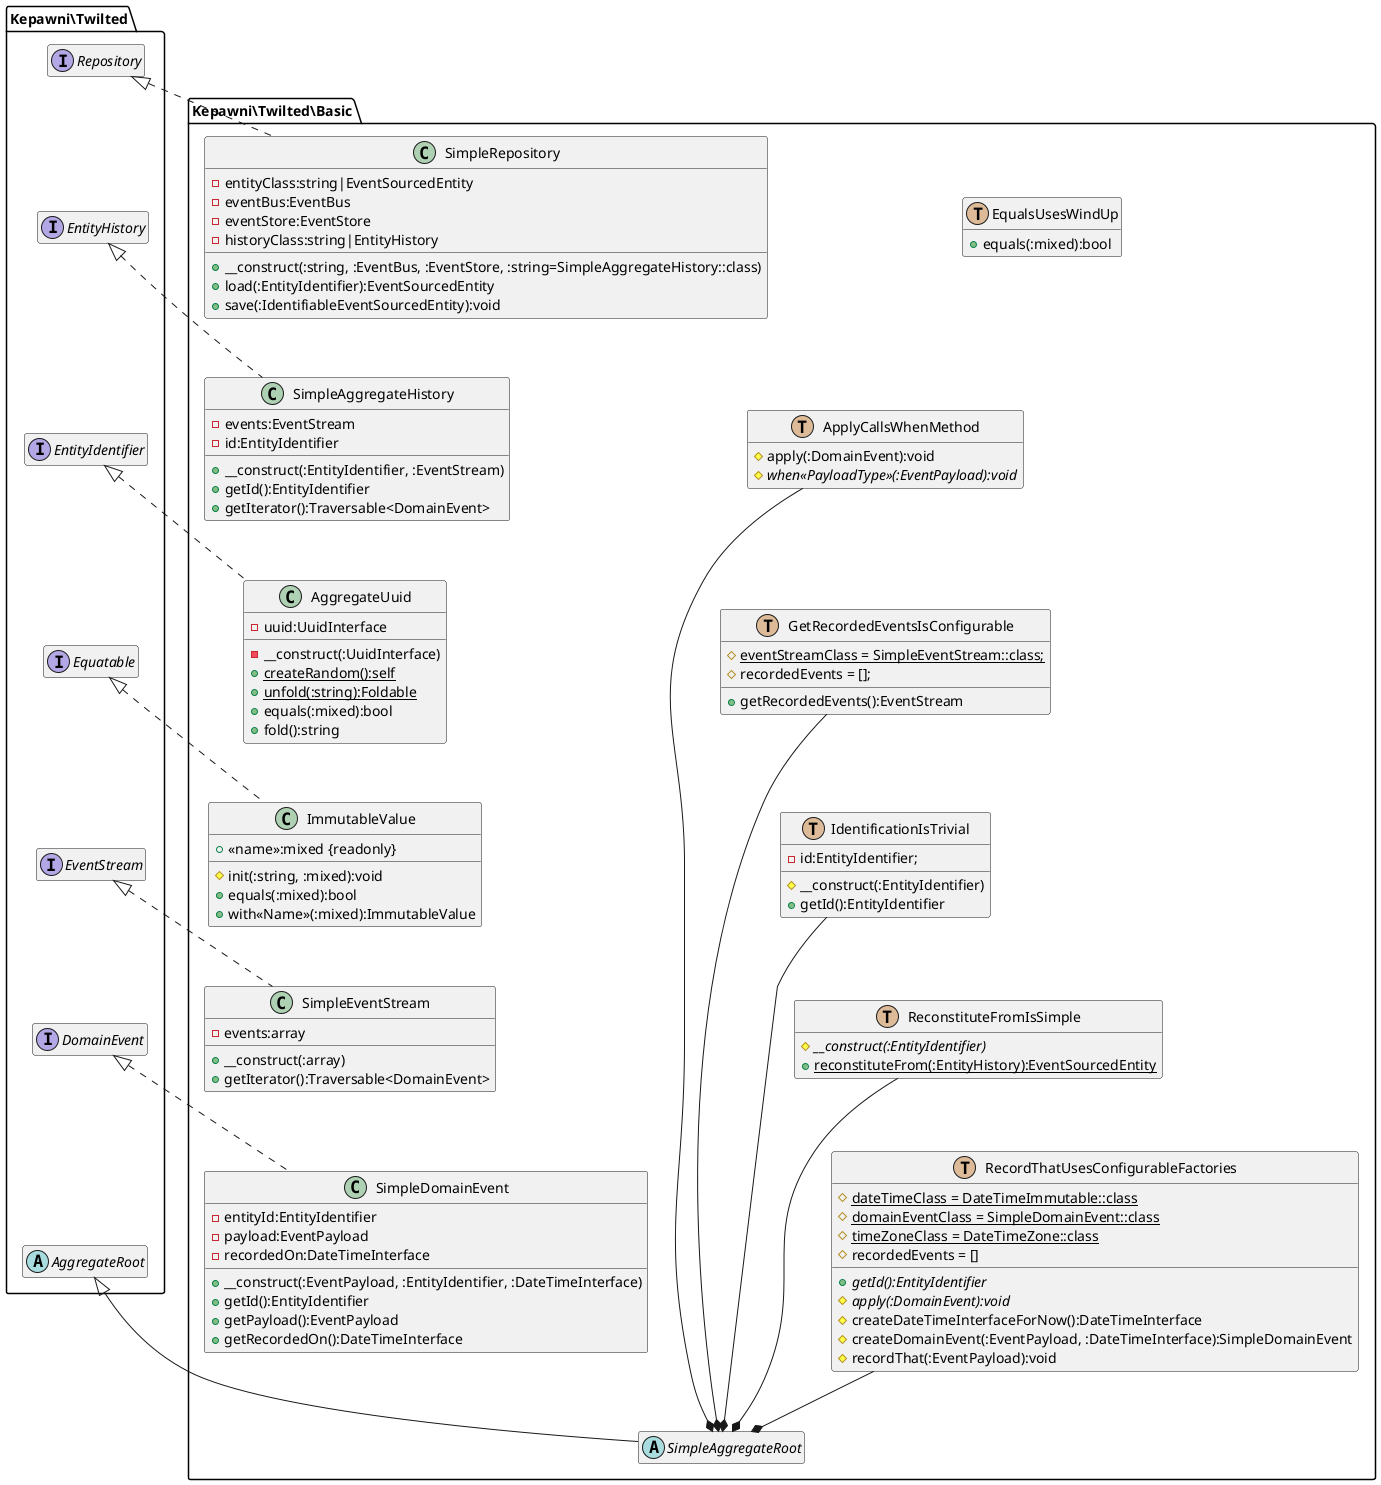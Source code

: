 @startuml
!define trait <<(T, #ddbb99)>>
hide empty members
package Kepawni\Twilted {
    interface DomainEvent
    interface EntityHistory
    interface EntityIdentifier
    interface Equatable
    interface EventStream
    interface Repository
    abstract AggregateRoot
}
package Kepawni\Twilted\Basic {
    class AggregateUuid {
        -uuid:UuidInterface
        -__construct(:UuidInterface)
        {static} +createRandom():self
        {static} +unfold(:string):Foldable
        +equals(:mixed):bool
        +fold():string
    }
    class ImmutableValue {
        +<<name>>:mixed {readonly}
        #init(:string, :mixed):void
        +equals(:mixed):bool
        +with<<Name>>(:mixed):ImmutableValue
    }
    class SimpleAggregateHistory {
        -events:EventStream
        -id:EntityIdentifier
        +__construct(:EntityIdentifier, :EventStream)
        +getId():EntityIdentifier
        +getIterator():Traversable<DomainEvent>
    }
    class SimpleDomainEvent {
        -entityId:EntityIdentifier
        -payload:EventPayload
        -recordedOn:DateTimeInterface
        +__construct(:EventPayload, :EntityIdentifier, :DateTimeInterface)
        +getId():EntityIdentifier
        +getPayload():EventPayload
        +getRecordedOn():DateTimeInterface
    }
    class SimpleEventStream {
        -events:array
        +__construct(:array)
        +getIterator():Traversable<DomainEvent>
    }
    class SimpleRepository
    {
        -entityClass:string|EventSourcedEntity
        -eventBus:EventBus
        -eventStore:EventStore
        -historyClass:string|EntityHistory
        +__construct(:string, :EventBus, :EventStore, :string=SimpleAggregateHistory::class)
        +load(:EntityIdentifier):EventSourcedEntity
        +save(:IdentifiableEventSourcedEntity):void
    }
    class EqualsUsesWindUp trait {
        +equals(:mixed):bool
    }
    class ApplyCallsWhenMethod trait {
        #apply(:DomainEvent):void
        {abstract} #when<<PayloadType>>(:EventPayload):void
    }
    class GetRecordedEventsIsConfigurable trait {
        {static} #eventStreamClass = SimpleEventStream::class;
        #recordedEvents = [];
        +getRecordedEvents():EventStream
    }
    class IdentificationIsTrivial trait {
        -id:EntityIdentifier;
        #__construct(:EntityIdentifier)
        +getId():EntityIdentifier
    }
    class ReconstituteFromIsSimple trait {
        {abstract} #__construct(:EntityIdentifier)
        {static} +reconstituteFrom(:EntityHistory):EventSourcedEntity
    }
    class RecordThatUsesConfigurableFactories trait {
        {static} #dateTimeClass = DateTimeImmutable::class
        {static} #domainEventClass = SimpleDomainEvent::class
        {static} #timeZoneClass = DateTimeZone::class
        #recordedEvents = []
        {abstract} +getId():EntityIdentifier
        {abstract} #apply(:DomainEvent):void
        #createDateTimeInterfaceForNow():DateTimeInterface
        #createDomainEvent(:EventPayload, :DateTimeInterface):SimpleDomainEvent
        #recordThat(:EventPayload):void
    }
    abstract SimpleAggregateRoot

    EntityIdentifier ^.. AggregateUuid
    Equatable ^.. ImmutableValue
    EntityHistory ^.. SimpleAggregateHistory
    EventStream ^.. SimpleEventStream
    DomainEvent ^.. SimpleDomainEvent
    Repository ^.. SimpleRepository
    AggregateRoot ^-- SimpleAggregateRoot
    ApplyCallsWhenMethod --* SimpleAggregateRoot
    GetRecordedEventsIsConfigurable --* SimpleAggregateRoot
    IdentificationIsTrivial --* SimpleAggregateRoot
    ReconstituteFromIsSimple --* SimpleAggregateRoot
    RecordThatUsesConfigurableFactories --* SimpleAggregateRoot

    EqualsUsesWindUp -[hidden]- ApplyCallsWhenMethod
    ApplyCallsWhenMethod -[hidden]- GetRecordedEventsIsConfigurable
    GetRecordedEventsIsConfigurable -[hidden]- IdentificationIsTrivial
    IdentificationIsTrivial -[hidden]- ReconstituteFromIsSimple
    ReconstituteFromIsSimple -[hidden]- RecordThatUsesConfigurableFactories

    Repository -[hidden]- EntityHistory
    EntityHistory -[hidden]- EntityIdentifier
    EntityIdentifier -[hidden]- Equatable
    Equatable -[hidden]- EventStream
    EventStream -[hidden]- DomainEvent
    DomainEvent -[hidden]- AggregateRoot

    SimpleRepository -[hidden]- SimpleAggregateHistory
    SimpleAggregateHistory -[hidden]- AggregateUuid
    AggregateUuid -[hidden]- ImmutableValue
    ImmutableValue -[hidden]- SimpleEventStream
    SimpleEventStream -[hidden]- SimpleDomainEvent
    SimpleDomainEvent -[hidden]- SimpleAggregateRoot
    EqualsUsesWindUp -[hidden]- RecordThatUsesConfigurableFactories
}
@enduml
